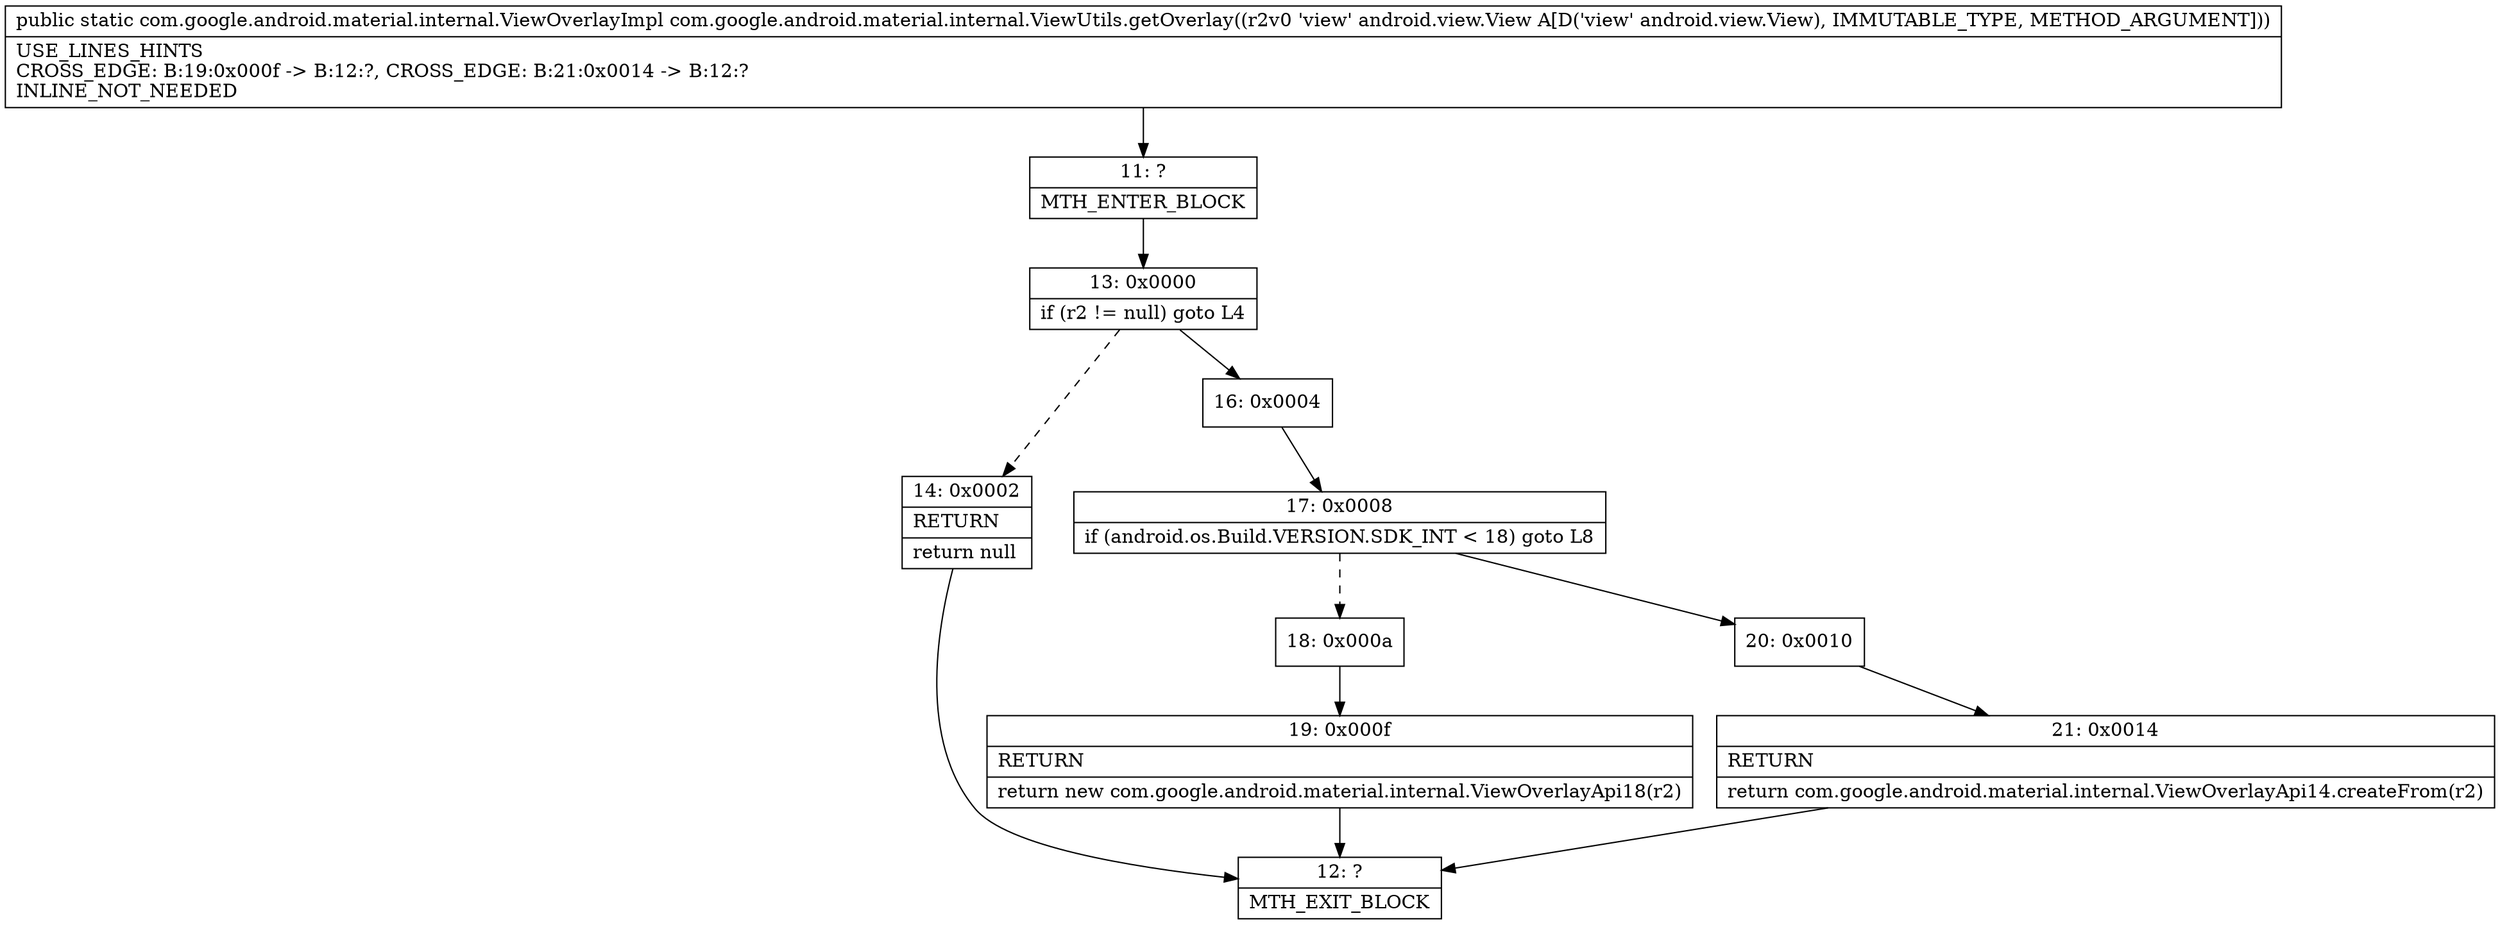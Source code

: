 digraph "CFG forcom.google.android.material.internal.ViewUtils.getOverlay(Landroid\/view\/View;)Lcom\/google\/android\/material\/internal\/ViewOverlayImpl;" {
Node_11 [shape=record,label="{11\:\ ?|MTH_ENTER_BLOCK\l}"];
Node_13 [shape=record,label="{13\:\ 0x0000|if (r2 != null) goto L4\l}"];
Node_14 [shape=record,label="{14\:\ 0x0002|RETURN\l|return null\l}"];
Node_12 [shape=record,label="{12\:\ ?|MTH_EXIT_BLOCK\l}"];
Node_16 [shape=record,label="{16\:\ 0x0004}"];
Node_17 [shape=record,label="{17\:\ 0x0008|if (android.os.Build.VERSION.SDK_INT \< 18) goto L8\l}"];
Node_18 [shape=record,label="{18\:\ 0x000a}"];
Node_19 [shape=record,label="{19\:\ 0x000f|RETURN\l|return new com.google.android.material.internal.ViewOverlayApi18(r2)\l}"];
Node_20 [shape=record,label="{20\:\ 0x0010}"];
Node_21 [shape=record,label="{21\:\ 0x0014|RETURN\l|return com.google.android.material.internal.ViewOverlayApi14.createFrom(r2)\l}"];
MethodNode[shape=record,label="{public static com.google.android.material.internal.ViewOverlayImpl com.google.android.material.internal.ViewUtils.getOverlay((r2v0 'view' android.view.View A[D('view' android.view.View), IMMUTABLE_TYPE, METHOD_ARGUMENT]))  | USE_LINES_HINTS\lCROSS_EDGE: B:19:0x000f \-\> B:12:?, CROSS_EDGE: B:21:0x0014 \-\> B:12:?\lINLINE_NOT_NEEDED\l}"];
MethodNode -> Node_11;Node_11 -> Node_13;
Node_13 -> Node_14[style=dashed];
Node_13 -> Node_16;
Node_14 -> Node_12;
Node_16 -> Node_17;
Node_17 -> Node_18[style=dashed];
Node_17 -> Node_20;
Node_18 -> Node_19;
Node_19 -> Node_12;
Node_20 -> Node_21;
Node_21 -> Node_12;
}

